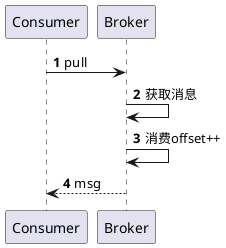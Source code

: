 @startuml
autonumber

Consumer -> Broker : pull
Broker -> Broker : 获取消息
Broker -> Broker : 消费offset++
Broker --> Consumer : msg

@enduml